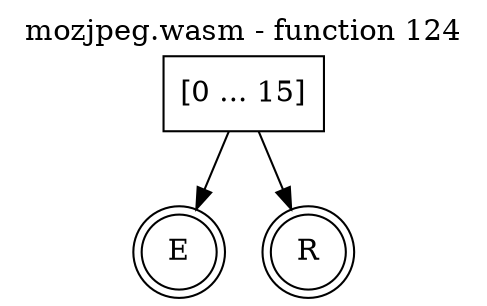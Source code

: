 digraph finite_state_machine {
    label = "mozjpeg.wasm - function 124"
    labelloc =  t
    labelfontsize = 16
    labelfontcolor = black
    labelfontname = "Helvetica"
    node [shape = doublecircle]; E R ;
    node [shape = box];
    node [shape=box, color=black, style=solid] 0[label="[0 ... 15]"]
    0 -> E;
    0 -> R;
}
